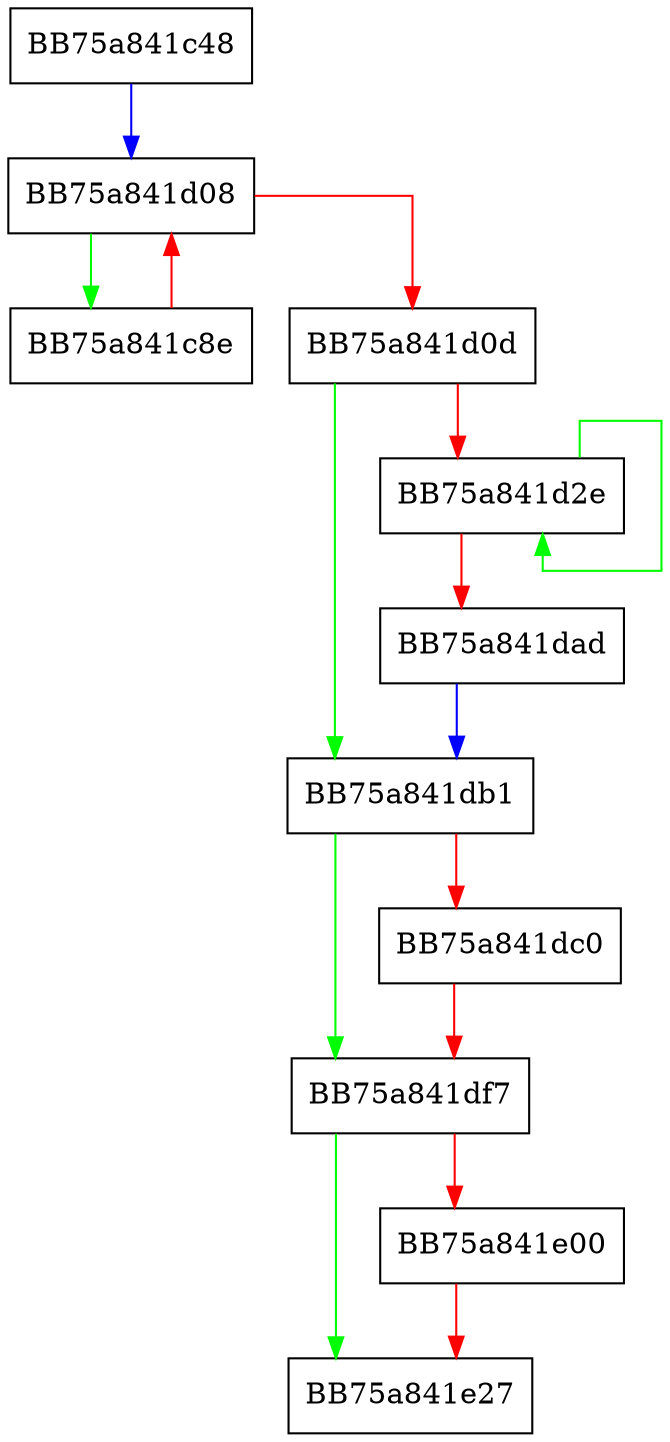 digraph AddRelatedProcessEntities {
  node [shape="box"];
  graph [splines=ortho];
  BB75a841c48 -> BB75a841d08 [color="blue"];
  BB75a841c8e -> BB75a841d08 [color="red"];
  BB75a841d08 -> BB75a841c8e [color="green"];
  BB75a841d08 -> BB75a841d0d [color="red"];
  BB75a841d0d -> BB75a841db1 [color="green"];
  BB75a841d0d -> BB75a841d2e [color="red"];
  BB75a841d2e -> BB75a841d2e [color="green"];
  BB75a841d2e -> BB75a841dad [color="red"];
  BB75a841dad -> BB75a841db1 [color="blue"];
  BB75a841db1 -> BB75a841df7 [color="green"];
  BB75a841db1 -> BB75a841dc0 [color="red"];
  BB75a841dc0 -> BB75a841df7 [color="red"];
  BB75a841df7 -> BB75a841e27 [color="green"];
  BB75a841df7 -> BB75a841e00 [color="red"];
  BB75a841e00 -> BB75a841e27 [color="red"];
}